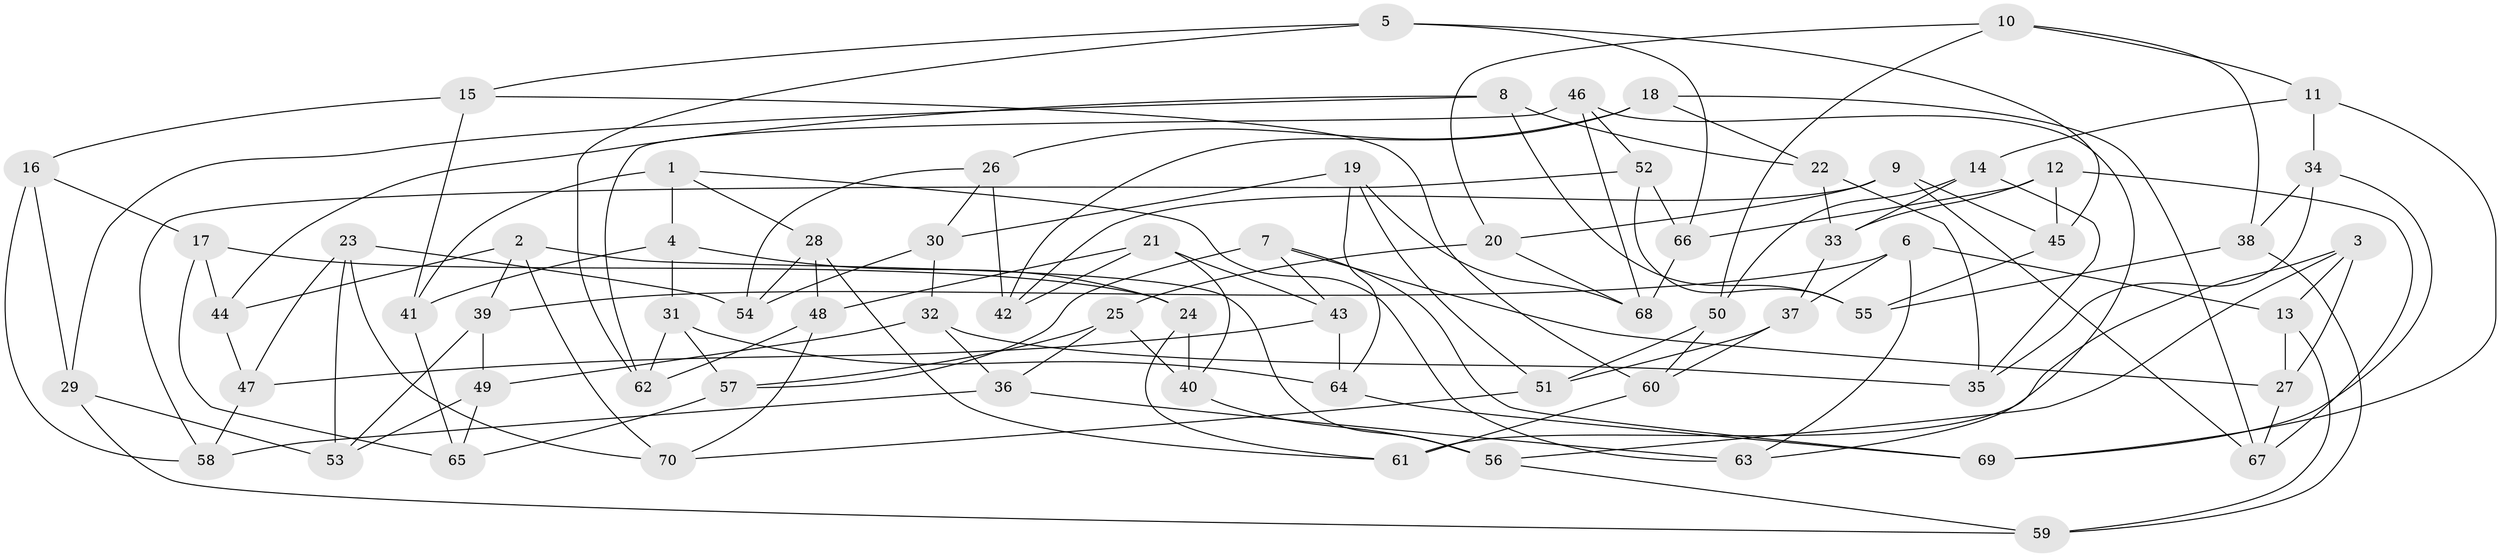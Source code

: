 // Generated by graph-tools (version 1.1) at 2025/02/03/09/25 03:02:59]
// undirected, 70 vertices, 140 edges
graph export_dot {
graph [start="1"]
  node [color=gray90,style=filled];
  1;
  2;
  3;
  4;
  5;
  6;
  7;
  8;
  9;
  10;
  11;
  12;
  13;
  14;
  15;
  16;
  17;
  18;
  19;
  20;
  21;
  22;
  23;
  24;
  25;
  26;
  27;
  28;
  29;
  30;
  31;
  32;
  33;
  34;
  35;
  36;
  37;
  38;
  39;
  40;
  41;
  42;
  43;
  44;
  45;
  46;
  47;
  48;
  49;
  50;
  51;
  52;
  53;
  54;
  55;
  56;
  57;
  58;
  59;
  60;
  61;
  62;
  63;
  64;
  65;
  66;
  67;
  68;
  69;
  70;
  1 -- 4;
  1 -- 63;
  1 -- 41;
  1 -- 28;
  2 -- 39;
  2 -- 56;
  2 -- 70;
  2 -- 44;
  3 -- 56;
  3 -- 27;
  3 -- 61;
  3 -- 13;
  4 -- 41;
  4 -- 31;
  4 -- 24;
  5 -- 15;
  5 -- 45;
  5 -- 66;
  5 -- 62;
  6 -- 13;
  6 -- 63;
  6 -- 39;
  6 -- 37;
  7 -- 57;
  7 -- 27;
  7 -- 43;
  7 -- 69;
  8 -- 55;
  8 -- 22;
  8 -- 29;
  8 -- 44;
  9 -- 20;
  9 -- 42;
  9 -- 67;
  9 -- 45;
  10 -- 38;
  10 -- 11;
  10 -- 50;
  10 -- 20;
  11 -- 14;
  11 -- 34;
  11 -- 69;
  12 -- 66;
  12 -- 67;
  12 -- 33;
  12 -- 45;
  13 -- 27;
  13 -- 59;
  14 -- 50;
  14 -- 33;
  14 -- 35;
  15 -- 16;
  15 -- 60;
  15 -- 41;
  16 -- 17;
  16 -- 29;
  16 -- 58;
  17 -- 44;
  17 -- 24;
  17 -- 65;
  18 -- 22;
  18 -- 26;
  18 -- 42;
  18 -- 67;
  19 -- 30;
  19 -- 51;
  19 -- 68;
  19 -- 64;
  20 -- 25;
  20 -- 68;
  21 -- 42;
  21 -- 43;
  21 -- 48;
  21 -- 40;
  22 -- 35;
  22 -- 33;
  23 -- 70;
  23 -- 54;
  23 -- 53;
  23 -- 47;
  24 -- 40;
  24 -- 61;
  25 -- 36;
  25 -- 57;
  25 -- 40;
  26 -- 42;
  26 -- 54;
  26 -- 30;
  27 -- 67;
  28 -- 54;
  28 -- 61;
  28 -- 48;
  29 -- 59;
  29 -- 53;
  30 -- 32;
  30 -- 54;
  31 -- 62;
  31 -- 64;
  31 -- 57;
  32 -- 36;
  32 -- 49;
  32 -- 35;
  33 -- 37;
  34 -- 69;
  34 -- 38;
  34 -- 35;
  36 -- 58;
  36 -- 63;
  37 -- 51;
  37 -- 60;
  38 -- 59;
  38 -- 55;
  39 -- 49;
  39 -- 53;
  40 -- 56;
  41 -- 65;
  43 -- 64;
  43 -- 47;
  44 -- 47;
  45 -- 55;
  46 -- 63;
  46 -- 52;
  46 -- 68;
  46 -- 62;
  47 -- 58;
  48 -- 62;
  48 -- 70;
  49 -- 53;
  49 -- 65;
  50 -- 51;
  50 -- 60;
  51 -- 70;
  52 -- 66;
  52 -- 55;
  52 -- 58;
  56 -- 59;
  57 -- 65;
  60 -- 61;
  64 -- 69;
  66 -- 68;
}

